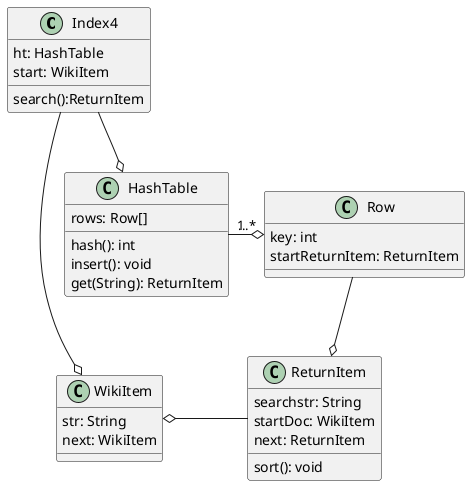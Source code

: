 @startuml
'https://plantuml.com/class-diagram

class Index4{
ht: HashTable
start: WikiItem
search():ReturnItem


}
Index4 --o HashTable
Index4 --o WikiItem


class WikiItem{
str: String
next: WikiItem
}

class ReturnItem{
searchstr: String
startDoc: WikiItem
next: ReturnItem
sort(): void

}

class HashTable{
rows: Row[]
hash(): int
insert(): void
get(String): ReturnItem
}

class Row{
key: int
startReturnItem: ReturnItem
}
HashTable "1" -right-o "...*" Row
Row --o ReturnItem
ReturnItem -left-o WikiItem




@enduml